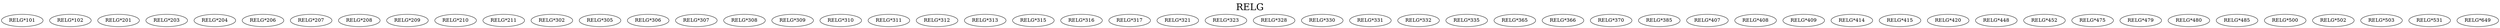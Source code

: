digraph RELG {
labelloc = "t";
label = "RELG"
fontsize = 27;
"RELG*101"
"RELG*102"
"RELG*201"
"RELG*203"
"RELG*204"
"RELG*206"
"RELG*207"
"RELG*208"
"RELG*209"
"RELG*210"
"RELG*211"
"RELG*302"
"RELG*305"
"RELG*306"
"RELG*307"
"RELG*308"
"RELG*309"
"RELG*310"
"RELG*311"
"RELG*312"
"RELG*313"
"RELG*315"
"RELG*316"
"RELG*317"
"RELG*321"
"RELG*323"
"RELG*328"
"RELG*330"
"RELG*331"
"RELG*332"
"RELG*335"
"RELG*365"
"RELG*366"
"RELG*370"
"RELG*385"
"RELG*407"
"RELG*408"
"RELG*409"
"RELG*414"
"RELG*415"
"RELG*420"
"RELG*448"
"RELG*452"
"RELG*475"
"RELG*479"
"RELG*480"
"RELG*485"
"RELG*500"
"RELG*502"
"RELG*503"
"RELG*531"
"RELG*649"
}
